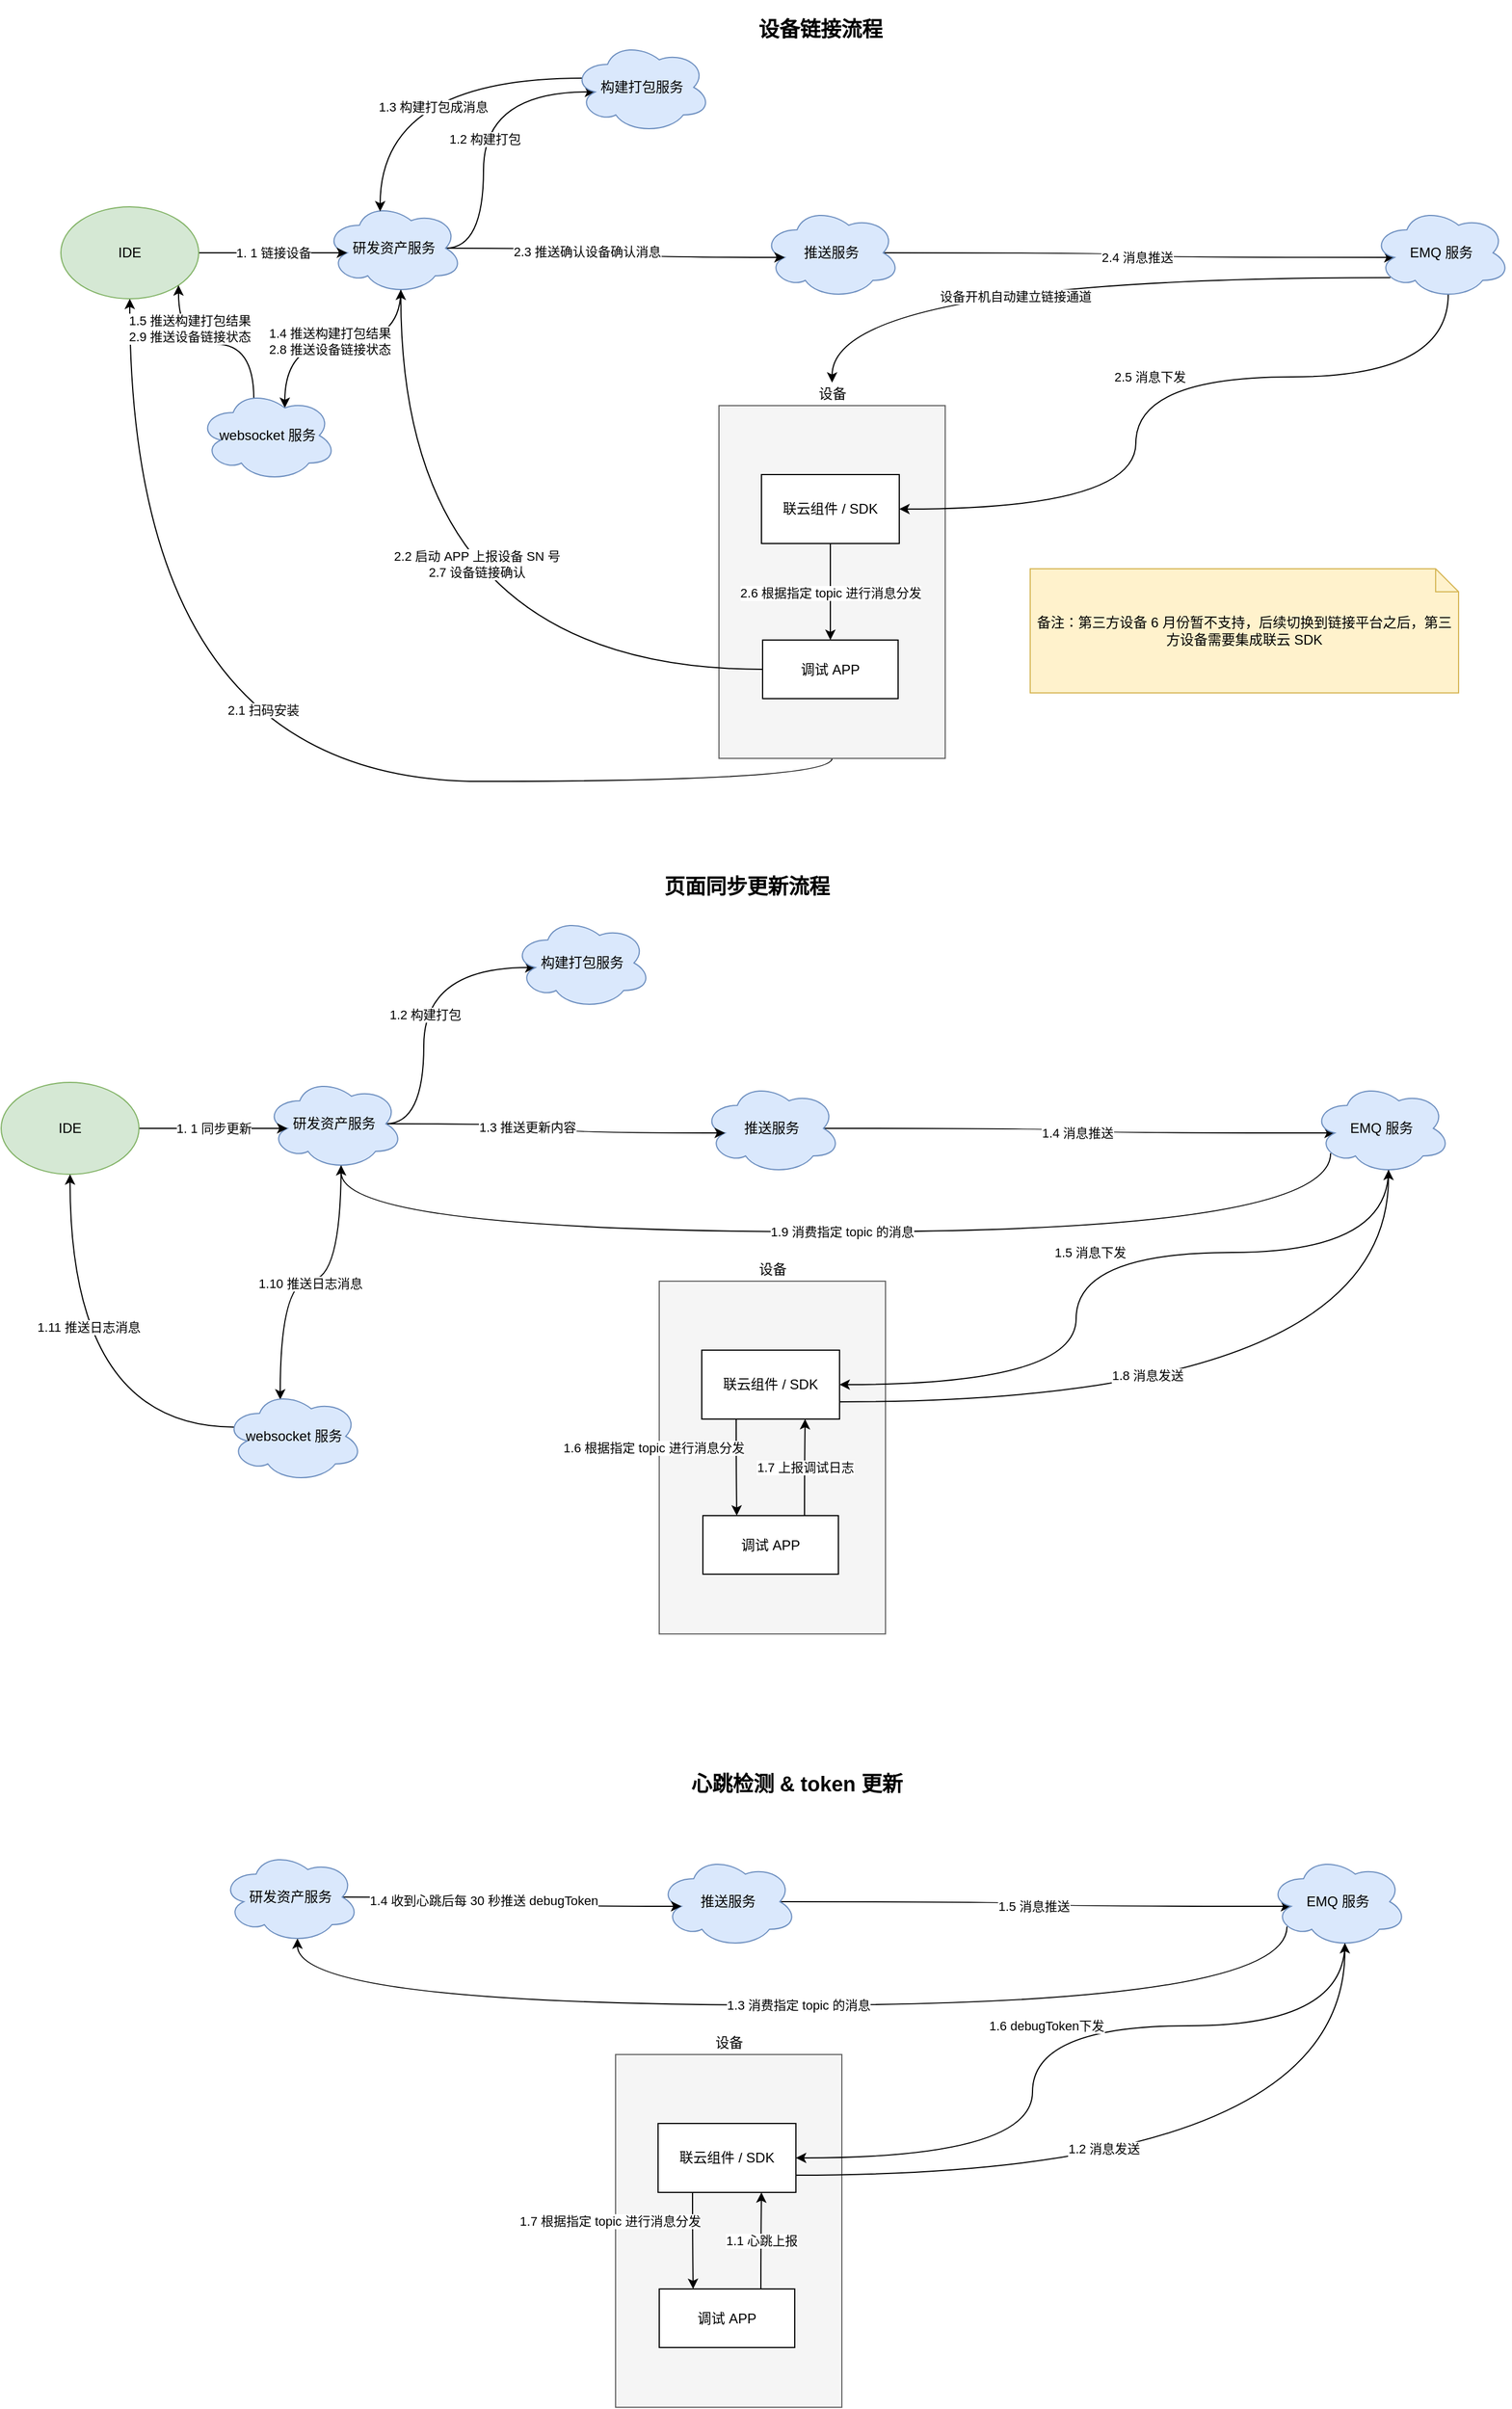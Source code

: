 <mxfile version="17.4.0" type="github"><diagram id="PhYCmYSEU7RuguvKFZsH" name="Page-1"><mxGraphModel dx="2066" dy="1154" grid="0" gridSize="10" guides="1" tooltips="1" connect="1" arrows="1" fold="1" page="1" pageScale="1" pageWidth="2339" pageHeight="3300" math="0" shadow="0"><root><mxCell id="0"/><mxCell id="1" parent="0"/><mxCell id="tyAwpt8ZHr0P3HQWV30K-1" style="edgeStyle=orthogonalEdgeStyle;curved=1;rounded=0;orthogonalLoop=1;jettySize=auto;html=1;exitX=0.5;exitY=1;exitDx=0;exitDy=0;entryX=0.5;entryY=1;entryDx=0;entryDy=0;startArrow=none;startFill=0;" edge="1" parent="1" source="tyAwpt8ZHr0P3HQWV30K-3" target="tyAwpt8ZHr0P3HQWV30K-25"><mxGeometry relative="1" as="geometry"/></mxCell><mxCell id="tyAwpt8ZHr0P3HQWV30K-2" value="2.1 扫码安装" style="edgeLabel;html=1;align=center;verticalAlign=middle;resizable=0;points=[];" vertex="1" connectable="0" parent="tyAwpt8ZHr0P3HQWV30K-1"><mxGeometry x="-0.019" y="-62" relative="1" as="geometry"><mxPoint as="offset"/></mxGeometry></mxCell><mxCell id="tyAwpt8ZHr0P3HQWV30K-3" value="" style="rounded=0;whiteSpace=wrap;html=1;fillColor=#f5f5f5;strokeColor=#666666;fontColor=#333333;" vertex="1" parent="1"><mxGeometry x="913" y="364" width="197" height="307" as="geometry"/></mxCell><mxCell id="tyAwpt8ZHr0P3HQWV30K-4" value="2.4 消息推送" style="edgeStyle=orthogonalEdgeStyle;curved=1;rounded=0;orthogonalLoop=1;jettySize=auto;html=1;exitX=0.875;exitY=0.5;exitDx=0;exitDy=0;exitPerimeter=0;entryX=0.16;entryY=0.55;entryDx=0;entryDy=0;entryPerimeter=0;startArrow=none;startFill=0;" edge="1" parent="1" source="tyAwpt8ZHr0P3HQWV30K-5" target="tyAwpt8ZHr0P3HQWV30K-9"><mxGeometry relative="1" as="geometry"/></mxCell><mxCell id="tyAwpt8ZHr0P3HQWV30K-5" value="推送服务" style="ellipse;shape=cloud;whiteSpace=wrap;html=1;fillColor=#dae8fc;strokeColor=#6c8ebf;" vertex="1" parent="1"><mxGeometry x="951" y="191" width="120" height="80" as="geometry"/></mxCell><mxCell id="tyAwpt8ZHr0P3HQWV30K-6" value="2.5 消息下发" style="edgeStyle=orthogonalEdgeStyle;curved=1;rounded=0;orthogonalLoop=1;jettySize=auto;html=1;exitX=0.55;exitY=0.95;exitDx=0;exitDy=0;exitPerimeter=0;entryX=1;entryY=0.5;entryDx=0;entryDy=0;startArrow=none;startFill=0;" edge="1" parent="1" source="tyAwpt8ZHr0P3HQWV30K-9" target="tyAwpt8ZHr0P3HQWV30K-19"><mxGeometry relative="1" as="geometry"><Array as="points"><mxPoint x="1548" y="339"/><mxPoint x="1276" y="339"/><mxPoint x="1276" y="454"/></Array></mxGeometry></mxCell><mxCell id="tyAwpt8ZHr0P3HQWV30K-7" style="edgeStyle=orthogonalEdgeStyle;curved=1;rounded=0;orthogonalLoop=1;jettySize=auto;html=1;exitX=0.13;exitY=0.77;exitDx=0;exitDy=0;exitPerimeter=0;entryX=0.5;entryY=0;entryDx=0;entryDy=0;startArrow=none;startFill=0;" edge="1" parent="1" source="tyAwpt8ZHr0P3HQWV30K-9" target="tyAwpt8ZHr0P3HQWV30K-23"><mxGeometry relative="1" as="geometry"/></mxCell><mxCell id="tyAwpt8ZHr0P3HQWV30K-8" value="设备开机自动建立链接通道" style="edgeLabel;html=1;align=center;verticalAlign=middle;resizable=0;points=[];" vertex="1" connectable="0" parent="tyAwpt8ZHr0P3HQWV30K-7"><mxGeometry x="0.131" y="16" relative="1" as="geometry"><mxPoint as="offset"/></mxGeometry></mxCell><mxCell id="tyAwpt8ZHr0P3HQWV30K-9" value="EMQ 服务" style="ellipse;shape=cloud;whiteSpace=wrap;html=1;fillColor=#dae8fc;strokeColor=#6c8ebf;" vertex="1" parent="1"><mxGeometry x="1482" y="191" width="120" height="80" as="geometry"/></mxCell><mxCell id="tyAwpt8ZHr0P3HQWV30K-10" style="edgeStyle=orthogonalEdgeStyle;curved=1;rounded=0;orthogonalLoop=1;jettySize=auto;html=1;exitX=0.875;exitY=0.5;exitDx=0;exitDy=0;exitPerimeter=0;entryX=0.16;entryY=0.55;entryDx=0;entryDy=0;entryPerimeter=0;startArrow=none;startFill=0;" edge="1" parent="1" source="tyAwpt8ZHr0P3HQWV30K-16" target="tyAwpt8ZHr0P3HQWV30K-28"><mxGeometry relative="1" as="geometry"><Array as="points"><mxPoint x="708" y="227"/><mxPoint x="708" y="91"/></Array></mxGeometry></mxCell><mxCell id="tyAwpt8ZHr0P3HQWV30K-11" value="1.2 构建打包" style="edgeLabel;html=1;align=center;verticalAlign=middle;resizable=0;points=[];" vertex="1" connectable="0" parent="tyAwpt8ZHr0P3HQWV30K-10"><mxGeometry x="-0.036" y="-1" relative="1" as="geometry"><mxPoint as="offset"/></mxGeometry></mxCell><mxCell id="tyAwpt8ZHr0P3HQWV30K-12" style="edgeStyle=orthogonalEdgeStyle;curved=1;rounded=0;orthogonalLoop=1;jettySize=auto;html=1;exitX=0.875;exitY=0.5;exitDx=0;exitDy=0;exitPerimeter=0;entryX=0.16;entryY=0.55;entryDx=0;entryDy=0;entryPerimeter=0;startArrow=none;startFill=0;" edge="1" parent="1" source="tyAwpt8ZHr0P3HQWV30K-16" target="tyAwpt8ZHr0P3HQWV30K-5"><mxGeometry relative="1" as="geometry"/></mxCell><mxCell id="tyAwpt8ZHr0P3HQWV30K-13" value="2.3 推送确认设备确认消息" style="edgeLabel;html=1;align=center;verticalAlign=middle;resizable=0;points=[];" vertex="1" connectable="0" parent="tyAwpt8ZHr0P3HQWV30K-12"><mxGeometry x="-0.189" y="-3" relative="1" as="geometry"><mxPoint as="offset"/></mxGeometry></mxCell><mxCell id="tyAwpt8ZHr0P3HQWV30K-14" style="edgeStyle=orthogonalEdgeStyle;curved=1;rounded=0;orthogonalLoop=1;jettySize=auto;html=1;exitX=0.55;exitY=0.95;exitDx=0;exitDy=0;exitPerimeter=0;entryX=0.625;entryY=0.2;entryDx=0;entryDy=0;entryPerimeter=0;startArrow=none;startFill=0;" edge="1" parent="1" source="tyAwpt8ZHr0P3HQWV30K-16" target="tyAwpt8ZHr0P3HQWV30K-60"><mxGeometry relative="1" as="geometry"/></mxCell><mxCell id="tyAwpt8ZHr0P3HQWV30K-15" value="1.4 推送构建打包结果&lt;br&gt;2.8 推送设备链接状态" style="edgeLabel;html=1;align=center;verticalAlign=middle;resizable=0;points=[];" vertex="1" connectable="0" parent="tyAwpt8ZHr0P3HQWV30K-14"><mxGeometry x="0.054" y="-1" relative="1" as="geometry"><mxPoint as="offset"/></mxGeometry></mxCell><mxCell id="tyAwpt8ZHr0P3HQWV30K-16" value="研发资产服务" style="ellipse;shape=cloud;whiteSpace=wrap;html=1;fillColor=#dae8fc;strokeColor=#6c8ebf;" vertex="1" parent="1"><mxGeometry x="570" y="187" width="120" height="80" as="geometry"/></mxCell><mxCell id="tyAwpt8ZHr0P3HQWV30K-17" style="edgeStyle=orthogonalEdgeStyle;curved=1;rounded=0;orthogonalLoop=1;jettySize=auto;html=1;exitX=0.5;exitY=1;exitDx=0;exitDy=0;entryX=0.5;entryY=0;entryDx=0;entryDy=0;startArrow=none;startFill=0;" edge="1" parent="1" source="tyAwpt8ZHr0P3HQWV30K-19" target="tyAwpt8ZHr0P3HQWV30K-22"><mxGeometry relative="1" as="geometry"/></mxCell><mxCell id="tyAwpt8ZHr0P3HQWV30K-18" value="2.6 根据指定 topic 进行消息分发" style="edgeLabel;html=1;align=center;verticalAlign=middle;resizable=0;points=[];" vertex="1" connectable="0" parent="tyAwpt8ZHr0P3HQWV30K-17"><mxGeometry x="0.024" relative="1" as="geometry"><mxPoint as="offset"/></mxGeometry></mxCell><mxCell id="tyAwpt8ZHr0P3HQWV30K-19" value="联云组件 / SDK" style="rounded=0;whiteSpace=wrap;html=1;" vertex="1" parent="1"><mxGeometry x="950" y="424" width="120" height="60" as="geometry"/></mxCell><mxCell id="tyAwpt8ZHr0P3HQWV30K-20" style="edgeStyle=orthogonalEdgeStyle;curved=1;rounded=0;orthogonalLoop=1;jettySize=auto;html=1;exitX=0;exitY=0.5;exitDx=0;exitDy=0;entryX=0.55;entryY=0.95;entryDx=0;entryDy=0;entryPerimeter=0;startArrow=none;startFill=0;" edge="1" parent="1" source="tyAwpt8ZHr0P3HQWV30K-22" target="tyAwpt8ZHr0P3HQWV30K-16"><mxGeometry relative="1" as="geometry"/></mxCell><mxCell id="tyAwpt8ZHr0P3HQWV30K-21" value="2.2 启动 APP 上报设备 SN 号&lt;br&gt;2.7 设备链接确认" style="edgeLabel;html=1;align=center;verticalAlign=middle;resizable=0;points=[];" vertex="1" connectable="0" parent="tyAwpt8ZHr0P3HQWV30K-20"><mxGeometry x="0.263" y="-66" relative="1" as="geometry"><mxPoint y="1" as="offset"/></mxGeometry></mxCell><mxCell id="tyAwpt8ZHr0P3HQWV30K-22" value="调试 APP" style="rounded=0;whiteSpace=wrap;html=1;" vertex="1" parent="1"><mxGeometry x="951" y="568" width="118" height="51" as="geometry"/></mxCell><mxCell id="tyAwpt8ZHr0P3HQWV30K-23" value="设备" style="text;html=1;strokeColor=none;fillColor=none;align=center;verticalAlign=middle;whiteSpace=wrap;rounded=0;" vertex="1" parent="1"><mxGeometry x="991.5" y="344" width="40" height="20" as="geometry"/></mxCell><mxCell id="tyAwpt8ZHr0P3HQWV30K-24" value="1. 1 链接设备" style="edgeStyle=orthogonalEdgeStyle;curved=1;rounded=0;orthogonalLoop=1;jettySize=auto;html=1;exitX=1;exitY=0.5;exitDx=0;exitDy=0;entryX=0.16;entryY=0.55;entryDx=0;entryDy=0;entryPerimeter=0;startArrow=none;startFill=0;" edge="1" parent="1" source="tyAwpt8ZHr0P3HQWV30K-25" target="tyAwpt8ZHr0P3HQWV30K-16"><mxGeometry relative="1" as="geometry"/></mxCell><mxCell id="tyAwpt8ZHr0P3HQWV30K-25" value="IDE" style="ellipse;whiteSpace=wrap;html=1;fillColor=#d5e8d4;strokeColor=#82b366;" vertex="1" parent="1"><mxGeometry x="340" y="191" width="120" height="80" as="geometry"/></mxCell><mxCell id="tyAwpt8ZHr0P3HQWV30K-26" style="edgeStyle=orthogonalEdgeStyle;curved=1;rounded=0;orthogonalLoop=1;jettySize=auto;html=1;exitX=0.07;exitY=0.4;exitDx=0;exitDy=0;exitPerimeter=0;entryX=0.4;entryY=0.1;entryDx=0;entryDy=0;entryPerimeter=0;startArrow=none;startFill=0;" edge="1" parent="1" source="tyAwpt8ZHr0P3HQWV30K-28" target="tyAwpt8ZHr0P3HQWV30K-16"><mxGeometry relative="1" as="geometry"/></mxCell><mxCell id="tyAwpt8ZHr0P3HQWV30K-27" value="1.3 构建打包成消息" style="edgeLabel;html=1;align=center;verticalAlign=middle;resizable=0;points=[];" vertex="1" connectable="0" parent="tyAwpt8ZHr0P3HQWV30K-26"><mxGeometry x="-0.108" y="25" relative="1" as="geometry"><mxPoint as="offset"/></mxGeometry></mxCell><mxCell id="tyAwpt8ZHr0P3HQWV30K-28" value="构建打包服务" style="ellipse;shape=cloud;whiteSpace=wrap;html=1;fillColor=#dae8fc;strokeColor=#6c8ebf;" vertex="1" parent="1"><mxGeometry x="786" y="47" width="120" height="80" as="geometry"/></mxCell><mxCell id="tyAwpt8ZHr0P3HQWV30K-29" value="" style="rounded=0;whiteSpace=wrap;html=1;fillColor=#f5f5f5;strokeColor=#666666;fontColor=#333333;" vertex="1" parent="1"><mxGeometry x="861" y="1126" width="197" height="307" as="geometry"/></mxCell><mxCell id="tyAwpt8ZHr0P3HQWV30K-30" value="1.4 消息推送" style="edgeStyle=orthogonalEdgeStyle;curved=1;rounded=0;orthogonalLoop=1;jettySize=auto;html=1;exitX=0.875;exitY=0.5;exitDx=0;exitDy=0;exitPerimeter=0;entryX=0.16;entryY=0.55;entryDx=0;entryDy=0;entryPerimeter=0;startArrow=none;startFill=0;" edge="1" parent="1" source="tyAwpt8ZHr0P3HQWV30K-31" target="tyAwpt8ZHr0P3HQWV30K-34"><mxGeometry relative="1" as="geometry"/></mxCell><mxCell id="tyAwpt8ZHr0P3HQWV30K-31" value="推送服务" style="ellipse;shape=cloud;whiteSpace=wrap;html=1;fillColor=#dae8fc;strokeColor=#6c8ebf;" vertex="1" parent="1"><mxGeometry x="899" y="953" width="120" height="80" as="geometry"/></mxCell><mxCell id="tyAwpt8ZHr0P3HQWV30K-32" value="1.5 消息下发" style="edgeStyle=orthogonalEdgeStyle;curved=1;rounded=0;orthogonalLoop=1;jettySize=auto;html=1;exitX=0.55;exitY=0.95;exitDx=0;exitDy=0;exitPerimeter=0;entryX=1;entryY=0.5;entryDx=0;entryDy=0;startArrow=none;startFill=0;" edge="1" parent="1" source="tyAwpt8ZHr0P3HQWV30K-34" target="tyAwpt8ZHr0P3HQWV30K-45"><mxGeometry relative="1" as="geometry"><Array as="points"><mxPoint x="1496" y="1101"/><mxPoint x="1224" y="1101"/><mxPoint x="1224" y="1216"/></Array></mxGeometry></mxCell><mxCell id="tyAwpt8ZHr0P3HQWV30K-33" value="1.9 消费指定 topic 的消息" style="edgeStyle=orthogonalEdgeStyle;curved=1;rounded=0;orthogonalLoop=1;jettySize=auto;html=1;exitX=0.13;exitY=0.77;exitDx=0;exitDy=0;exitPerimeter=0;entryX=0.55;entryY=0.95;entryDx=0;entryDy=0;entryPerimeter=0;startArrow=none;startFill=0;" edge="1" parent="1" source="tyAwpt8ZHr0P3HQWV30K-34" target="tyAwpt8ZHr0P3HQWV30K-41"><mxGeometry relative="1" as="geometry"><Array as="points"><mxPoint x="1446" y="1083"/><mxPoint x="584" y="1083"/></Array></mxGeometry></mxCell><mxCell id="tyAwpt8ZHr0P3HQWV30K-34" value="EMQ 服务" style="ellipse;shape=cloud;whiteSpace=wrap;html=1;fillColor=#dae8fc;strokeColor=#6c8ebf;" vertex="1" parent="1"><mxGeometry x="1430" y="953" width="120" height="80" as="geometry"/></mxCell><mxCell id="tyAwpt8ZHr0P3HQWV30K-35" style="edgeStyle=orthogonalEdgeStyle;curved=1;rounded=0;orthogonalLoop=1;jettySize=auto;html=1;exitX=0.875;exitY=0.5;exitDx=0;exitDy=0;exitPerimeter=0;entryX=0.16;entryY=0.55;entryDx=0;entryDy=0;entryPerimeter=0;startArrow=none;startFill=0;" edge="1" parent="1" source="tyAwpt8ZHr0P3HQWV30K-41" target="tyAwpt8ZHr0P3HQWV30K-51"><mxGeometry relative="1" as="geometry"><Array as="points"><mxPoint x="656" y="989"/><mxPoint x="656" y="853"/></Array></mxGeometry></mxCell><mxCell id="tyAwpt8ZHr0P3HQWV30K-36" value="1.2 构建打包" style="edgeLabel;html=1;align=center;verticalAlign=middle;resizable=0;points=[];" vertex="1" connectable="0" parent="tyAwpt8ZHr0P3HQWV30K-35"><mxGeometry x="-0.036" y="-1" relative="1" as="geometry"><mxPoint as="offset"/></mxGeometry></mxCell><mxCell id="tyAwpt8ZHr0P3HQWV30K-37" style="edgeStyle=orthogonalEdgeStyle;curved=1;rounded=0;orthogonalLoop=1;jettySize=auto;html=1;exitX=0.875;exitY=0.5;exitDx=0;exitDy=0;exitPerimeter=0;entryX=0.16;entryY=0.55;entryDx=0;entryDy=0;entryPerimeter=0;startArrow=none;startFill=0;" edge="1" parent="1" source="tyAwpt8ZHr0P3HQWV30K-41" target="tyAwpt8ZHr0P3HQWV30K-31"><mxGeometry relative="1" as="geometry"/></mxCell><mxCell id="tyAwpt8ZHr0P3HQWV30K-38" value="1.3 推送更新内容" style="edgeLabel;html=1;align=center;verticalAlign=middle;resizable=0;points=[];" vertex="1" connectable="0" parent="tyAwpt8ZHr0P3HQWV30K-37"><mxGeometry x="-0.189" y="-3" relative="1" as="geometry"><mxPoint as="offset"/></mxGeometry></mxCell><mxCell id="tyAwpt8ZHr0P3HQWV30K-39" style="edgeStyle=orthogonalEdgeStyle;curved=1;rounded=0;orthogonalLoop=1;jettySize=auto;html=1;exitX=0.55;exitY=0.95;exitDx=0;exitDy=0;exitPerimeter=0;entryX=0.4;entryY=0.1;entryDx=0;entryDy=0;entryPerimeter=0;startArrow=none;startFill=0;" edge="1" parent="1" source="tyAwpt8ZHr0P3HQWV30K-41" target="tyAwpt8ZHr0P3HQWV30K-54"><mxGeometry relative="1" as="geometry"/></mxCell><mxCell id="tyAwpt8ZHr0P3HQWV30K-40" value="1.10 推送日志消息" style="edgeLabel;html=1;align=center;verticalAlign=middle;resizable=0;points=[];" vertex="1" connectable="0" parent="tyAwpt8ZHr0P3HQWV30K-39"><mxGeometry x="-0.012" y="3" relative="1" as="geometry"><mxPoint as="offset"/></mxGeometry></mxCell><mxCell id="tyAwpt8ZHr0P3HQWV30K-41" value="研发资产服务" style="ellipse;shape=cloud;whiteSpace=wrap;html=1;fillColor=#dae8fc;strokeColor=#6c8ebf;" vertex="1" parent="1"><mxGeometry x="518" y="949" width="120" height="80" as="geometry"/></mxCell><mxCell id="tyAwpt8ZHr0P3HQWV30K-42" value="1.6 根据指定 topic 进行消息分发" style="edgeStyle=orthogonalEdgeStyle;curved=1;rounded=0;orthogonalLoop=1;jettySize=auto;html=1;exitX=0.25;exitY=1;exitDx=0;exitDy=0;entryX=0.25;entryY=0;entryDx=0;entryDy=0;startArrow=none;startFill=0;" edge="1" parent="1" source="tyAwpt8ZHr0P3HQWV30K-45" target="tyAwpt8ZHr0P3HQWV30K-47"><mxGeometry x="-0.408" y="-72" relative="1" as="geometry"><mxPoint as="offset"/></mxGeometry></mxCell><mxCell id="tyAwpt8ZHr0P3HQWV30K-43" style="edgeStyle=orthogonalEdgeStyle;curved=1;rounded=0;orthogonalLoop=1;jettySize=auto;html=1;exitX=1;exitY=0.75;exitDx=0;exitDy=0;entryX=0.55;entryY=0.95;entryDx=0;entryDy=0;entryPerimeter=0;startArrow=none;startFill=0;" edge="1" parent="1" source="tyAwpt8ZHr0P3HQWV30K-45" target="tyAwpt8ZHr0P3HQWV30K-34"><mxGeometry relative="1" as="geometry"/></mxCell><mxCell id="tyAwpt8ZHr0P3HQWV30K-44" value="1.8 消息发送" style="edgeLabel;html=1;align=center;verticalAlign=middle;resizable=0;points=[];" vertex="1" connectable="0" parent="tyAwpt8ZHr0P3HQWV30K-43"><mxGeometry x="-0.212" y="23" relative="1" as="geometry"><mxPoint as="offset"/></mxGeometry></mxCell><mxCell id="tyAwpt8ZHr0P3HQWV30K-45" value="联云组件 / SDK" style="rounded=0;whiteSpace=wrap;html=1;" vertex="1" parent="1"><mxGeometry x="898" y="1186" width="120" height="60" as="geometry"/></mxCell><mxCell id="tyAwpt8ZHr0P3HQWV30K-46" value="1.7 上报调试日志" style="edgeStyle=orthogonalEdgeStyle;curved=1;rounded=0;orthogonalLoop=1;jettySize=auto;html=1;exitX=0.75;exitY=0;exitDx=0;exitDy=0;entryX=0.75;entryY=1;entryDx=0;entryDy=0;startArrow=none;startFill=0;" edge="1" parent="1" source="tyAwpt8ZHr0P3HQWV30K-47" target="tyAwpt8ZHr0P3HQWV30K-45"><mxGeometry relative="1" as="geometry"/></mxCell><mxCell id="tyAwpt8ZHr0P3HQWV30K-47" value="调试 APP" style="rounded=0;whiteSpace=wrap;html=1;" vertex="1" parent="1"><mxGeometry x="899" y="1330" width="118" height="51" as="geometry"/></mxCell><mxCell id="tyAwpt8ZHr0P3HQWV30K-48" value="设备" style="text;html=1;strokeColor=none;fillColor=none;align=center;verticalAlign=middle;whiteSpace=wrap;rounded=0;" vertex="1" parent="1"><mxGeometry x="939.5" y="1106" width="40" height="20" as="geometry"/></mxCell><mxCell id="tyAwpt8ZHr0P3HQWV30K-49" value="1. 1 同步更新" style="edgeStyle=orthogonalEdgeStyle;curved=1;rounded=0;orthogonalLoop=1;jettySize=auto;html=1;exitX=1;exitY=0.5;exitDx=0;exitDy=0;entryX=0.16;entryY=0.55;entryDx=0;entryDy=0;entryPerimeter=0;startArrow=none;startFill=0;" edge="1" parent="1" source="tyAwpt8ZHr0P3HQWV30K-50" target="tyAwpt8ZHr0P3HQWV30K-41"><mxGeometry relative="1" as="geometry"/></mxCell><mxCell id="tyAwpt8ZHr0P3HQWV30K-50" value="IDE" style="ellipse;whiteSpace=wrap;html=1;fillColor=#d5e8d4;strokeColor=#82b366;" vertex="1" parent="1"><mxGeometry x="288" y="953" width="120" height="80" as="geometry"/></mxCell><mxCell id="tyAwpt8ZHr0P3HQWV30K-51" value="构建打包服务" style="ellipse;shape=cloud;whiteSpace=wrap;html=1;fillColor=#dae8fc;strokeColor=#6c8ebf;" vertex="1" parent="1"><mxGeometry x="734" y="809" width="120" height="80" as="geometry"/></mxCell><mxCell id="tyAwpt8ZHr0P3HQWV30K-52" style="edgeStyle=orthogonalEdgeStyle;curved=1;rounded=0;orthogonalLoop=1;jettySize=auto;html=1;exitX=0.07;exitY=0.4;exitDx=0;exitDy=0;exitPerimeter=0;entryX=0.5;entryY=1;entryDx=0;entryDy=0;startArrow=none;startFill=0;" edge="1" parent="1" source="tyAwpt8ZHr0P3HQWV30K-54" target="tyAwpt8ZHr0P3HQWV30K-50"><mxGeometry relative="1" as="geometry"/></mxCell><mxCell id="tyAwpt8ZHr0P3HQWV30K-53" value="1.11 推送日志消息" style="edgeLabel;html=1;align=center;verticalAlign=middle;resizable=0;points=[];" vertex="1" connectable="0" parent="tyAwpt8ZHr0P3HQWV30K-52"><mxGeometry x="0.268" y="-16" relative="1" as="geometry"><mxPoint as="offset"/></mxGeometry></mxCell><mxCell id="tyAwpt8ZHr0P3HQWV30K-54" value="websocket 服务" style="ellipse;shape=cloud;whiteSpace=wrap;html=1;fillColor=#dae8fc;strokeColor=#6c8ebf;" vertex="1" parent="1"><mxGeometry x="483" y="1221" width="120" height="80" as="geometry"/></mxCell><mxCell id="tyAwpt8ZHr0P3HQWV30K-55" value="备注：第三方设备 6 月份暂不支持，后续切换到链接平台之后，第三方设备需要集成联云 SDK" style="shape=note;size=20;whiteSpace=wrap;html=1;fillColor=#fff2cc;strokeColor=#d6b656;" vertex="1" parent="1"><mxGeometry x="1184" y="506" width="373" height="108" as="geometry"/></mxCell><mxCell id="tyAwpt8ZHr0P3HQWV30K-56" value="&lt;h2&gt;&lt;b&gt;设备链接流程&lt;/b&gt;&lt;/h2&gt;" style="text;html=1;strokeColor=none;fillColor=none;align=center;verticalAlign=middle;whiteSpace=wrap;rounded=0;" vertex="1" parent="1"><mxGeometry x="939.5" y="26" width="123" height="21" as="geometry"/></mxCell><mxCell id="tyAwpt8ZHr0P3HQWV30K-57" value="&lt;h2&gt;&lt;b&gt;页面同步更新流程&lt;/b&gt;&lt;/h2&gt;" style="text;html=1;strokeColor=none;fillColor=none;align=center;verticalAlign=middle;whiteSpace=wrap;rounded=0;" vertex="1" parent="1"><mxGeometry x="861" y="773" width="153" height="20" as="geometry"/></mxCell><mxCell id="tyAwpt8ZHr0P3HQWV30K-58" style="edgeStyle=orthogonalEdgeStyle;curved=1;rounded=0;orthogonalLoop=1;jettySize=auto;html=1;exitX=0.4;exitY=0.1;exitDx=0;exitDy=0;exitPerimeter=0;entryX=1;entryY=1;entryDx=0;entryDy=0;startArrow=none;startFill=0;" edge="1" parent="1" source="tyAwpt8ZHr0P3HQWV30K-60" target="tyAwpt8ZHr0P3HQWV30K-25"><mxGeometry relative="1" as="geometry"/></mxCell><mxCell id="tyAwpt8ZHr0P3HQWV30K-59" value="1.5 推送构建打包结果&lt;br&gt;2.9 推送设备链接状态" style="edgeLabel;html=1;align=center;verticalAlign=middle;resizable=0;points=[];" vertex="1" connectable="0" parent="tyAwpt8ZHr0P3HQWV30K-58"><mxGeometry x="0.541" y="-9" relative="1" as="geometry"><mxPoint as="offset"/></mxGeometry></mxCell><mxCell id="tyAwpt8ZHr0P3HQWV30K-60" value="websocket 服务" style="ellipse;shape=cloud;whiteSpace=wrap;html=1;fillColor=#dae8fc;strokeColor=#6c8ebf;" vertex="1" parent="1"><mxGeometry x="460" y="350" width="120" height="80" as="geometry"/></mxCell><mxCell id="tyAwpt8ZHr0P3HQWV30K-61" value="" style="rounded=0;whiteSpace=wrap;html=1;fillColor=#f5f5f5;strokeColor=#666666;fontColor=#333333;" vertex="1" parent="1"><mxGeometry x="823" y="1799" width="197" height="307" as="geometry"/></mxCell><mxCell id="tyAwpt8ZHr0P3HQWV30K-62" value="1.5 消息推送" style="edgeStyle=orthogonalEdgeStyle;curved=1;rounded=0;orthogonalLoop=1;jettySize=auto;html=1;exitX=0.875;exitY=0.5;exitDx=0;exitDy=0;exitPerimeter=0;entryX=0.16;entryY=0.55;entryDx=0;entryDy=0;entryPerimeter=0;startArrow=none;startFill=0;" edge="1" parent="1" source="tyAwpt8ZHr0P3HQWV30K-63" target="tyAwpt8ZHr0P3HQWV30K-66"><mxGeometry relative="1" as="geometry"/></mxCell><mxCell id="tyAwpt8ZHr0P3HQWV30K-63" value="推送服务" style="ellipse;shape=cloud;whiteSpace=wrap;html=1;fillColor=#dae8fc;strokeColor=#6c8ebf;" vertex="1" parent="1"><mxGeometry x="861" y="1626" width="120" height="80" as="geometry"/></mxCell><mxCell id="tyAwpt8ZHr0P3HQWV30K-64" value="1.6 debugToken下发" style="edgeStyle=orthogonalEdgeStyle;curved=1;rounded=0;orthogonalLoop=1;jettySize=auto;html=1;exitX=0.55;exitY=0.95;exitDx=0;exitDy=0;exitPerimeter=0;entryX=1;entryY=0.5;entryDx=0;entryDy=0;startArrow=none;startFill=0;" edge="1" parent="1" source="tyAwpt8ZHr0P3HQWV30K-66" target="tyAwpt8ZHr0P3HQWV30K-73"><mxGeometry relative="1" as="geometry"><Array as="points"><mxPoint x="1458" y="1774"/><mxPoint x="1186" y="1774"/><mxPoint x="1186" y="1889"/></Array></mxGeometry></mxCell><mxCell id="tyAwpt8ZHr0P3HQWV30K-65" value="1.3 消费指定 topic 的消息" style="edgeStyle=orthogonalEdgeStyle;curved=1;rounded=0;orthogonalLoop=1;jettySize=auto;html=1;exitX=0.13;exitY=0.77;exitDx=0;exitDy=0;exitPerimeter=0;entryX=0.55;entryY=0.95;entryDx=0;entryDy=0;entryPerimeter=0;startArrow=none;startFill=0;" edge="1" parent="1" source="tyAwpt8ZHr0P3HQWV30K-66" target="tyAwpt8ZHr0P3HQWV30K-69"><mxGeometry relative="1" as="geometry"><Array as="points"><mxPoint x="1408" y="1756"/><mxPoint x="546" y="1756"/></Array></mxGeometry></mxCell><mxCell id="tyAwpt8ZHr0P3HQWV30K-66" value="EMQ 服务" style="ellipse;shape=cloud;whiteSpace=wrap;html=1;fillColor=#dae8fc;strokeColor=#6c8ebf;" vertex="1" parent="1"><mxGeometry x="1392" y="1626" width="120" height="80" as="geometry"/></mxCell><mxCell id="tyAwpt8ZHr0P3HQWV30K-67" style="edgeStyle=orthogonalEdgeStyle;curved=1;rounded=0;orthogonalLoop=1;jettySize=auto;html=1;exitX=0.875;exitY=0.5;exitDx=0;exitDy=0;exitPerimeter=0;entryX=0.16;entryY=0.55;entryDx=0;entryDy=0;entryPerimeter=0;startArrow=none;startFill=0;" edge="1" parent="1" source="tyAwpt8ZHr0P3HQWV30K-69" target="tyAwpt8ZHr0P3HQWV30K-63"><mxGeometry relative="1" as="geometry"/></mxCell><mxCell id="tyAwpt8ZHr0P3HQWV30K-68" value="1.4 收到心跳后每 30 秒推送 debugToken" style="edgeLabel;html=1;align=center;verticalAlign=middle;resizable=0;points=[];" vertex="1" connectable="0" parent="tyAwpt8ZHr0P3HQWV30K-67"><mxGeometry x="-0.189" y="-3" relative="1" as="geometry"><mxPoint as="offset"/></mxGeometry></mxCell><mxCell id="tyAwpt8ZHr0P3HQWV30K-69" value="研发资产服务" style="ellipse;shape=cloud;whiteSpace=wrap;html=1;fillColor=#dae8fc;strokeColor=#6c8ebf;" vertex="1" parent="1"><mxGeometry x="480" y="1622" width="120" height="80" as="geometry"/></mxCell><mxCell id="tyAwpt8ZHr0P3HQWV30K-70" value="1.7 根据指定 topic 进行消息分发" style="edgeStyle=orthogonalEdgeStyle;curved=1;rounded=0;orthogonalLoop=1;jettySize=auto;html=1;exitX=0.25;exitY=1;exitDx=0;exitDy=0;entryX=0.25;entryY=0;entryDx=0;entryDy=0;startArrow=none;startFill=0;" edge="1" parent="1" source="tyAwpt8ZHr0P3HQWV30K-73" target="tyAwpt8ZHr0P3HQWV30K-75"><mxGeometry x="-0.408" y="-72" relative="1" as="geometry"><mxPoint as="offset"/></mxGeometry></mxCell><mxCell id="tyAwpt8ZHr0P3HQWV30K-71" style="edgeStyle=orthogonalEdgeStyle;curved=1;rounded=0;orthogonalLoop=1;jettySize=auto;html=1;exitX=1;exitY=0.75;exitDx=0;exitDy=0;entryX=0.55;entryY=0.95;entryDx=0;entryDy=0;entryPerimeter=0;startArrow=none;startFill=0;" edge="1" parent="1" source="tyAwpt8ZHr0P3HQWV30K-73" target="tyAwpt8ZHr0P3HQWV30K-66"><mxGeometry relative="1" as="geometry"/></mxCell><mxCell id="tyAwpt8ZHr0P3HQWV30K-72" value="1.2 消息发送" style="edgeLabel;html=1;align=center;verticalAlign=middle;resizable=0;points=[];" vertex="1" connectable="0" parent="tyAwpt8ZHr0P3HQWV30K-71"><mxGeometry x="-0.212" y="23" relative="1" as="geometry"><mxPoint as="offset"/></mxGeometry></mxCell><mxCell id="tyAwpt8ZHr0P3HQWV30K-73" value="联云组件 / SDK" style="rounded=0;whiteSpace=wrap;html=1;" vertex="1" parent="1"><mxGeometry x="860" y="1859" width="120" height="60" as="geometry"/></mxCell><mxCell id="tyAwpt8ZHr0P3HQWV30K-74" value="1.1 心跳上报" style="edgeStyle=orthogonalEdgeStyle;curved=1;rounded=0;orthogonalLoop=1;jettySize=auto;html=1;exitX=0.75;exitY=0;exitDx=0;exitDy=0;entryX=0.75;entryY=1;entryDx=0;entryDy=0;startArrow=none;startFill=0;" edge="1" parent="1" source="tyAwpt8ZHr0P3HQWV30K-75" target="tyAwpt8ZHr0P3HQWV30K-73"><mxGeometry relative="1" as="geometry"/></mxCell><mxCell id="tyAwpt8ZHr0P3HQWV30K-75" value="调试 APP" style="rounded=0;whiteSpace=wrap;html=1;" vertex="1" parent="1"><mxGeometry x="861" y="2003" width="118" height="51" as="geometry"/></mxCell><mxCell id="tyAwpt8ZHr0P3HQWV30K-76" value="设备" style="text;html=1;strokeColor=none;fillColor=none;align=center;verticalAlign=middle;whiteSpace=wrap;rounded=0;" vertex="1" parent="1"><mxGeometry x="901.5" y="1779" width="40" height="20" as="geometry"/></mxCell><mxCell id="tyAwpt8ZHr0P3HQWV30K-77" value="&lt;h2&gt;&lt;b&gt;心跳检测 &amp;amp; token 更新&lt;/b&gt;&lt;/h2&gt;" style="text;html=1;strokeColor=none;fillColor=none;align=center;verticalAlign=middle;whiteSpace=wrap;rounded=0;" vertex="1" parent="1"><mxGeometry x="868" y="1556" width="226" height="16" as="geometry"/></mxCell></root></mxGraphModel></diagram></mxfile>